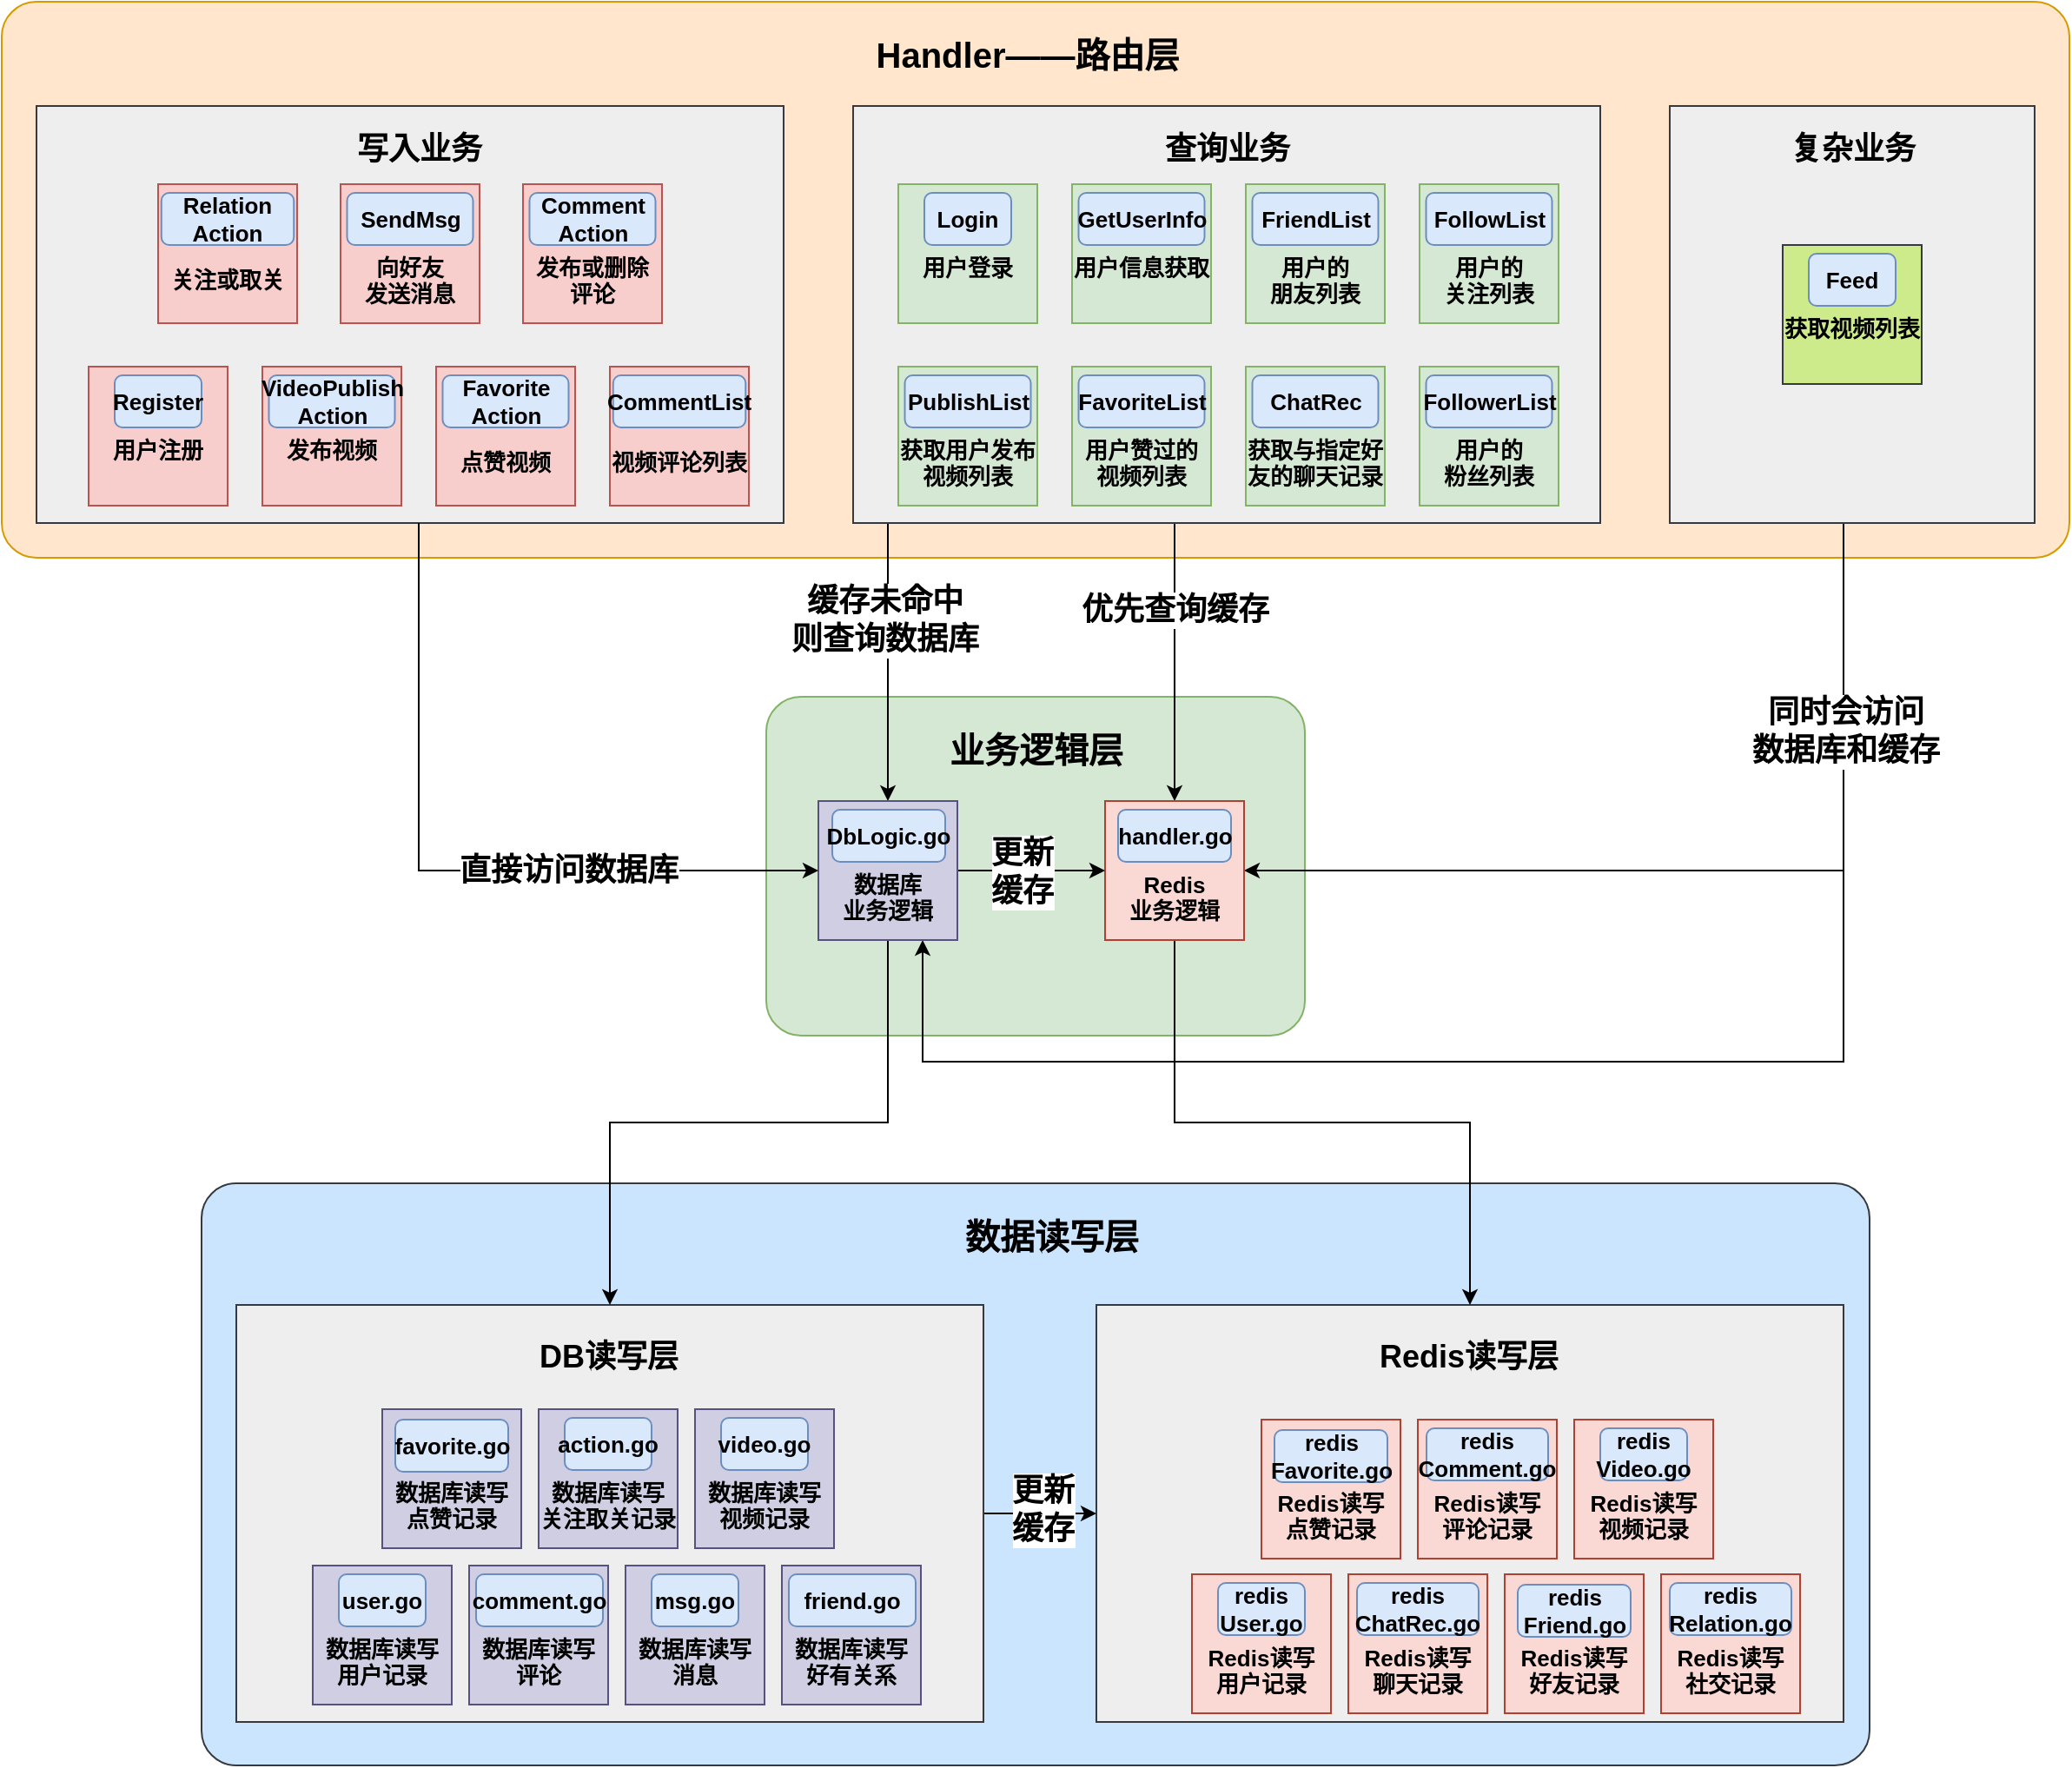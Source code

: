<mxfile version="21.6.5" type="device">
  <diagram name="第 1 页" id="h7mTK5GKaPsERrQ-OM3r">
    <mxGraphModel dx="4063" dy="1710" grid="1" gridSize="10" guides="1" tooltips="1" connect="1" arrows="1" fold="1" page="1" pageScale="1" pageWidth="1100" pageHeight="850" math="0" shadow="0">
      <root>
        <mxCell id="0" />
        <mxCell id="1" parent="0" />
        <mxCell id="ARVtFL9ZpjgqJH7bg9VR-212" value="" style="rounded=1;whiteSpace=wrap;html=1;absoluteArcSize=1;arcSize=40;fillColor=#d5e8d4;strokeColor=#82b366;fontSize=13;fontStyle=1" vertex="1" parent="1">
          <mxGeometry x="180" y="710" width="310" height="195" as="geometry" />
        </mxCell>
        <mxCell id="ARVtFL9ZpjgqJH7bg9VR-213" value="&lt;span&gt;&lt;font style=&quot;font-size: 20px;&quot;&gt;业务逻辑层&lt;/font&gt;&lt;/span&gt;" style="text;html=1;align=center;verticalAlign=middle;resizable=0;points=[];autosize=1;strokeColor=none;fillColor=none;fontSize=13;fontStyle=1" vertex="1" parent="1">
          <mxGeometry x="275" y="720" width="120" height="40" as="geometry" />
        </mxCell>
        <mxCell id="ARVtFL9ZpjgqJH7bg9VR-205" value="" style="rounded=1;whiteSpace=wrap;html=1;absoluteArcSize=1;arcSize=40;fillColor=#cce5ff;strokeColor=#36393d;fontSize=13;fontStyle=1" vertex="1" parent="1">
          <mxGeometry x="-145" y="990" width="960" height="335" as="geometry" />
        </mxCell>
        <mxCell id="ARVtFL9ZpjgqJH7bg9VR-206" value="&lt;span style=&quot;&quot;&gt;&lt;font style=&quot;font-size: 20px;&quot;&gt;数据读写层&lt;/font&gt;&lt;/span&gt;" style="text;html=1;align=center;verticalAlign=middle;resizable=0;points=[];autosize=1;strokeColor=none;fillColor=none;fontSize=13;fontStyle=1" vertex="1" parent="1">
          <mxGeometry x="284" y="1000" width="120" height="40" as="geometry" />
        </mxCell>
        <mxCell id="ARVtFL9ZpjgqJH7bg9VR-203" value="" style="rounded=0;whiteSpace=wrap;html=1;fillColor=#eeeeee;strokeColor=#36393d;fontSize=13;fontStyle=1" vertex="1" parent="1">
          <mxGeometry x="370" y="1060" width="430" height="240" as="geometry" />
        </mxCell>
        <mxCell id="ARVtFL9ZpjgqJH7bg9VR-204" value="&lt;span style=&quot;font-size: 18px;&quot;&gt;&lt;font style=&quot;font-size: 18px;&quot;&gt;Redis读写层&lt;/font&gt;&lt;/span&gt;" style="text;html=1;align=center;verticalAlign=middle;resizable=0;points=[];autosize=1;strokeColor=none;fillColor=none;fontSize=18;fontStyle=1" vertex="1" parent="1">
          <mxGeometry x="519" y="1070" width="130" height="40" as="geometry" />
        </mxCell>
        <mxCell id="ARVtFL9ZpjgqJH7bg9VR-219" style="edgeStyle=orthogonalEdgeStyle;rounded=0;orthogonalLoop=1;jettySize=auto;html=1;entryX=0;entryY=0.5;entryDx=0;entryDy=0;" edge="1" parent="1" source="ARVtFL9ZpjgqJH7bg9VR-181" target="ARVtFL9ZpjgqJH7bg9VR-203">
          <mxGeometry relative="1" as="geometry" />
        </mxCell>
        <mxCell id="ARVtFL9ZpjgqJH7bg9VR-220" value="&lt;font style=&quot;font-size: 18px;&quot;&gt;&lt;b&gt;更新&lt;br&gt;缓存&lt;/b&gt;&lt;/font&gt;" style="edgeLabel;html=1;align=center;verticalAlign=middle;resizable=0;points=[];" vertex="1" connectable="0" parent="ARVtFL9ZpjgqJH7bg9VR-219">
          <mxGeometry x="0.026" y="2" relative="1" as="geometry">
            <mxPoint as="offset" />
          </mxGeometry>
        </mxCell>
        <mxCell id="ARVtFL9ZpjgqJH7bg9VR-181" value="" style="rounded=0;whiteSpace=wrap;html=1;fillColor=#eeeeee;strokeColor=#36393d;fontSize=13;fontStyle=1" vertex="1" parent="1">
          <mxGeometry x="-125" y="1060" width="430" height="240" as="geometry" />
        </mxCell>
        <mxCell id="ARVtFL9ZpjgqJH7bg9VR-152" value="" style="rounded=1;whiteSpace=wrap;html=1;absoluteArcSize=1;arcSize=40;fillColor=#ffe6cc;strokeColor=#d79b00;fontSize=13;fontStyle=1" vertex="1" parent="1">
          <mxGeometry x="-260" y="310" width="1190" height="320" as="geometry" />
        </mxCell>
        <mxCell id="ARVtFL9ZpjgqJH7bg9VR-44" value="" style="group;fontSize=13;fontStyle=1" vertex="1" connectable="0" parent="1">
          <mxGeometry x="-170" y="415" width="360" height="195" as="geometry" />
        </mxCell>
        <mxCell id="ARVtFL9ZpjgqJH7bg9VR-73" value="" style="rounded=0;whiteSpace=wrap;html=1;fillColor=#eeeeee;strokeColor=#36393d;fontSize=13;fontStyle=1" vertex="1" parent="ARVtFL9ZpjgqJH7bg9VR-44">
          <mxGeometry x="-70" y="-45" width="430" height="240" as="geometry" />
        </mxCell>
        <mxCell id="ARVtFL9ZpjgqJH7bg9VR-45" value="" style="group;fillColor=#f8cecc;strokeColor=#b85450;container=0;fontSize=13;fontStyle=1" vertex="1" connectable="0" parent="ARVtFL9ZpjgqJH7bg9VR-44">
          <mxGeometry width="80" height="80" as="geometry" />
        </mxCell>
        <mxCell id="ARVtFL9ZpjgqJH7bg9VR-46" value="&lt;br style=&quot;font-size: 13px;&quot;&gt;&lt;br style=&quot;font-size: 13px;&quot;&gt;关注或取关" style="whiteSpace=wrap;html=1;aspect=fixed;container=0;fillColor=#f8cecc;strokeColor=#b85450;fontSize=13;fontStyle=1" vertex="1" parent="ARVtFL9ZpjgqJH7bg9VR-44">
          <mxGeometry width="80" height="80" as="geometry" />
        </mxCell>
        <mxCell id="ARVtFL9ZpjgqJH7bg9VR-47" value="Relation&lt;br style=&quot;font-size: 13px;&quot;&gt;Action" style="rounded=1;whiteSpace=wrap;html=1;fillColor=#dae8fc;strokeColor=#6c8ebf;container=0;fontSize=13;fontStyle=1" vertex="1" parent="ARVtFL9ZpjgqJH7bg9VR-44">
          <mxGeometry x="1.88" y="5" width="76.25" height="30" as="geometry" />
        </mxCell>
        <mxCell id="ARVtFL9ZpjgqJH7bg9VR-150" value="&lt;br style=&quot;font-size: 13px;&quot;&gt;&lt;br style=&quot;font-size: 13px;&quot;&gt;点赞视频" style="whiteSpace=wrap;html=1;aspect=fixed;container=0;fillColor=#f8cecc;strokeColor=#b85450;fontSize=13;fontStyle=1" vertex="1" parent="ARVtFL9ZpjgqJH7bg9VR-44">
          <mxGeometry x="160" y="105" width="80" height="80" as="geometry" />
        </mxCell>
        <mxCell id="ARVtFL9ZpjgqJH7bg9VR-151" value="Favorite&lt;br style=&quot;font-size: 13px;&quot;&gt;Action" style="rounded=1;whiteSpace=wrap;html=1;fillColor=#dae8fc;strokeColor=#6c8ebf;container=0;fontSize=13;fontStyle=1" vertex="1" parent="ARVtFL9ZpjgqJH7bg9VR-44">
          <mxGeometry x="163.75" y="110" width="72.5" height="30" as="geometry" />
        </mxCell>
        <mxCell id="ARVtFL9ZpjgqJH7bg9VR-7" value="" style="group;fontSize=13;fontStyle=1" vertex="1" connectable="0" parent="1">
          <mxGeometry x="-210" y="520" width="80" height="80" as="geometry" />
        </mxCell>
        <mxCell id="ARVtFL9ZpjgqJH7bg9VR-8" value="" style="group;fillColor=#f8cecc;strokeColor=#b85450;container=0;fontSize=13;fontStyle=1" vertex="1" connectable="0" parent="ARVtFL9ZpjgqJH7bg9VR-7">
          <mxGeometry width="80" height="80" as="geometry" />
        </mxCell>
        <mxCell id="ARVtFL9ZpjgqJH7bg9VR-9" value="&lt;br style=&quot;font-size: 13px;&quot;&gt;用户注册" style="whiteSpace=wrap;html=1;aspect=fixed;container=0;fillColor=#f8cecc;strokeColor=#b85450;fontSize=13;fontStyle=1" vertex="1" parent="ARVtFL9ZpjgqJH7bg9VR-7">
          <mxGeometry width="80" height="80" as="geometry" />
        </mxCell>
        <mxCell id="ARVtFL9ZpjgqJH7bg9VR-10" value="Register" style="rounded=1;whiteSpace=wrap;html=1;fillColor=#dae8fc;strokeColor=#6c8ebf;container=0;fontSize=13;fontStyle=1" vertex="1" parent="ARVtFL9ZpjgqJH7bg9VR-7">
          <mxGeometry x="15" y="5" width="50" height="30" as="geometry" />
        </mxCell>
        <mxCell id="ARVtFL9ZpjgqJH7bg9VR-19" value="" style="group;fontSize=13;fontStyle=1" vertex="1" connectable="0" parent="1">
          <mxGeometry x="-110" y="520" width="80" height="80" as="geometry" />
        </mxCell>
        <mxCell id="ARVtFL9ZpjgqJH7bg9VR-20" value="" style="group;fillColor=#f8cecc;strokeColor=#b85450;container=0;fontSize=13;fontStyle=1" vertex="1" connectable="0" parent="ARVtFL9ZpjgqJH7bg9VR-19">
          <mxGeometry width="80" height="80" as="geometry" />
        </mxCell>
        <mxCell id="ARVtFL9ZpjgqJH7bg9VR-21" value="&lt;br style=&quot;font-size: 13px;&quot;&gt;发布视频" style="whiteSpace=wrap;html=1;aspect=fixed;container=0;fillColor=#f8cecc;strokeColor=#b85450;fontSize=13;fontStyle=1" vertex="1" parent="ARVtFL9ZpjgqJH7bg9VR-19">
          <mxGeometry width="80" height="80" as="geometry" />
        </mxCell>
        <mxCell id="ARVtFL9ZpjgqJH7bg9VR-22" value="VideoPublish&lt;br style=&quot;font-size: 13px;&quot;&gt;Action" style="rounded=1;whiteSpace=wrap;html=1;fillColor=#dae8fc;strokeColor=#6c8ebf;container=0;fontSize=13;fontStyle=1" vertex="1" parent="ARVtFL9ZpjgqJH7bg9VR-19">
          <mxGeometry x="3.75" y="5" width="72.5" height="30" as="geometry" />
        </mxCell>
        <mxCell id="ARVtFL9ZpjgqJH7bg9VR-36" value="" style="group;fontSize=13;fontStyle=1" vertex="1" connectable="0" parent="1">
          <mxGeometry x="40" y="415" width="80" height="80" as="geometry" />
        </mxCell>
        <mxCell id="ARVtFL9ZpjgqJH7bg9VR-37" value="" style="group;fillColor=#f8cecc;strokeColor=#b85450;container=0;fontSize=13;fontStyle=1" vertex="1" connectable="0" parent="ARVtFL9ZpjgqJH7bg9VR-36">
          <mxGeometry width="80" height="80" as="geometry" />
        </mxCell>
        <mxCell id="ARVtFL9ZpjgqJH7bg9VR-38" value="&lt;br style=&quot;font-size: 13px;&quot;&gt;&lt;br style=&quot;font-size: 13px;&quot;&gt;发布或删除&lt;br style=&quot;font-size: 13px;&quot;&gt;评论" style="whiteSpace=wrap;html=1;aspect=fixed;container=0;fillColor=#f8cecc;strokeColor=#b85450;fontSize=13;fontStyle=1" vertex="1" parent="ARVtFL9ZpjgqJH7bg9VR-36">
          <mxGeometry width="80" height="80" as="geometry" />
        </mxCell>
        <mxCell id="ARVtFL9ZpjgqJH7bg9VR-39" value="Comment&lt;br style=&quot;font-size: 13px;&quot;&gt;Action" style="rounded=1;whiteSpace=wrap;html=1;fillColor=#dae8fc;strokeColor=#6c8ebf;container=0;fontSize=13;fontStyle=1" vertex="1" parent="ARVtFL9ZpjgqJH7bg9VR-36">
          <mxGeometry x="3.75" y="5" width="72.5" height="30" as="geometry" />
        </mxCell>
        <mxCell id="ARVtFL9ZpjgqJH7bg9VR-40" value="" style="group;fontSize=13;fontStyle=1" vertex="1" connectable="0" parent="1">
          <mxGeometry x="90" y="520" width="80" height="80" as="geometry" />
        </mxCell>
        <mxCell id="ARVtFL9ZpjgqJH7bg9VR-41" value="" style="group;fillColor=#f8cecc;strokeColor=#b85450;container=0;fontSize=13;fontStyle=1" vertex="1" connectable="0" parent="ARVtFL9ZpjgqJH7bg9VR-40">
          <mxGeometry width="80" height="80" as="geometry" />
        </mxCell>
        <mxCell id="ARVtFL9ZpjgqJH7bg9VR-42" value="&lt;br style=&quot;font-size: 13px;&quot;&gt;&lt;br style=&quot;font-size: 13px;&quot;&gt;视频评论列表" style="whiteSpace=wrap;html=1;aspect=fixed;container=0;fillColor=#f8cecc;strokeColor=#b85450;fontSize=13;fontStyle=1" vertex="1" parent="ARVtFL9ZpjgqJH7bg9VR-40">
          <mxGeometry width="80" height="80" as="geometry" />
        </mxCell>
        <mxCell id="ARVtFL9ZpjgqJH7bg9VR-43" value="CommentList" style="rounded=1;whiteSpace=wrap;html=1;fillColor=#dae8fc;strokeColor=#6c8ebf;container=0;fontSize=13;fontStyle=1" vertex="1" parent="ARVtFL9ZpjgqJH7bg9VR-40">
          <mxGeometry x="1.88" y="5" width="76.25" height="30" as="geometry" />
        </mxCell>
        <mxCell id="ARVtFL9ZpjgqJH7bg9VR-64" value="" style="group;fontSize=13;fontStyle=1" vertex="1" connectable="0" parent="1">
          <mxGeometry x="-65" y="415" width="80" height="80" as="geometry" />
        </mxCell>
        <mxCell id="ARVtFL9ZpjgqJH7bg9VR-65" value="" style="group;fillColor=#f8cecc;strokeColor=#b85450;container=0;fontSize=13;fontStyle=1" vertex="1" connectable="0" parent="ARVtFL9ZpjgqJH7bg9VR-64">
          <mxGeometry width="80" height="80" as="geometry" />
        </mxCell>
        <mxCell id="ARVtFL9ZpjgqJH7bg9VR-66" value="&lt;br style=&quot;font-size: 13px;&quot;&gt;&lt;br style=&quot;font-size: 13px;&quot;&gt;向好友&lt;br style=&quot;font-size: 13px;&quot;&gt;发送消息" style="whiteSpace=wrap;html=1;aspect=fixed;container=0;fillColor=#f8cecc;strokeColor=#b85450;fontSize=13;fontStyle=1" vertex="1" parent="ARVtFL9ZpjgqJH7bg9VR-64">
          <mxGeometry width="80" height="80" as="geometry" />
        </mxCell>
        <mxCell id="ARVtFL9ZpjgqJH7bg9VR-67" value="SendMsg" style="rounded=1;whiteSpace=wrap;html=1;fillColor=#dae8fc;strokeColor=#6c8ebf;container=0;fontSize=13;fontStyle=1" vertex="1" parent="ARVtFL9ZpjgqJH7bg9VR-64">
          <mxGeometry x="3.75" y="5" width="72.5" height="30" as="geometry" />
        </mxCell>
        <mxCell id="ARVtFL9ZpjgqJH7bg9VR-233" style="edgeStyle=orthogonalEdgeStyle;rounded=0;orthogonalLoop=1;jettySize=auto;html=1;entryX=0.75;entryY=1;entryDx=0;entryDy=0;" edge="1" parent="1" source="ARVtFL9ZpjgqJH7bg9VR-74" target="ARVtFL9ZpjgqJH7bg9VR-210">
          <mxGeometry relative="1" as="geometry">
            <Array as="points">
              <mxPoint x="800" y="920" />
              <mxPoint x="270" y="920" />
            </Array>
          </mxGeometry>
        </mxCell>
        <mxCell id="ARVtFL9ZpjgqJH7bg9VR-234" value="Text" style="edgeLabel;html=1;align=center;verticalAlign=middle;resizable=0;points=[];" vertex="1" connectable="0" parent="ARVtFL9ZpjgqJH7bg9VR-233">
          <mxGeometry x="-0.728" y="2" relative="1" as="geometry">
            <mxPoint as="offset" />
          </mxGeometry>
        </mxCell>
        <mxCell id="ARVtFL9ZpjgqJH7bg9VR-235" style="edgeStyle=orthogonalEdgeStyle;rounded=0;orthogonalLoop=1;jettySize=auto;html=1;entryX=1;entryY=0.5;entryDx=0;entryDy=0;" edge="1" parent="1" source="ARVtFL9ZpjgqJH7bg9VR-74" target="ARVtFL9ZpjgqJH7bg9VR-208">
          <mxGeometry relative="1" as="geometry">
            <Array as="points">
              <mxPoint x="800" y="810" />
            </Array>
          </mxGeometry>
        </mxCell>
        <mxCell id="ARVtFL9ZpjgqJH7bg9VR-236" value="&lt;b&gt;&lt;font style=&quot;font-size: 18px;&quot;&gt;同时会访问&lt;br&gt;数据库和缓存&lt;/font&gt;&lt;/b&gt;" style="edgeLabel;html=1;align=center;verticalAlign=middle;resizable=0;points=[];" vertex="1" connectable="0" parent="ARVtFL9ZpjgqJH7bg9VR-235">
          <mxGeometry x="-0.562" y="1" relative="1" as="geometry">
            <mxPoint as="offset" />
          </mxGeometry>
        </mxCell>
        <mxCell id="ARVtFL9ZpjgqJH7bg9VR-74" value="" style="rounded=0;whiteSpace=wrap;html=1;fillColor=#eeeeee;strokeColor=#36393d;fontSize=13;fontStyle=1" vertex="1" parent="1">
          <mxGeometry x="700" y="370" width="210" height="240" as="geometry" />
        </mxCell>
        <mxCell id="ARVtFL9ZpjgqJH7bg9VR-78" value="" style="group;fontSize=13;fontStyle=1" vertex="1" connectable="0" parent="1">
          <mxGeometry x="765" y="450" width="80" height="80" as="geometry" />
        </mxCell>
        <mxCell id="ARVtFL9ZpjgqJH7bg9VR-76" value="&lt;br style=&quot;font-size: 13px;&quot;&gt;获取视频列表" style="whiteSpace=wrap;html=1;aspect=fixed;container=0;fillColor=#cdeb8b;strokeColor=#36393d;fontSize=13;fontStyle=1" vertex="1" parent="ARVtFL9ZpjgqJH7bg9VR-78">
          <mxGeometry width="80" height="80" as="geometry" />
        </mxCell>
        <mxCell id="ARVtFL9ZpjgqJH7bg9VR-77" value="Feed" style="rounded=1;whiteSpace=wrap;html=1;fillColor=#dae8fc;strokeColor=#6c8ebf;container=0;fontSize=13;fontStyle=1" vertex="1" parent="ARVtFL9ZpjgqJH7bg9VR-78">
          <mxGeometry x="15" y="5" width="50" height="30" as="geometry" />
        </mxCell>
        <mxCell id="ARVtFL9ZpjgqJH7bg9VR-115" value="&lt;font style=&quot;font-size: 18px;&quot;&gt;写入业务&lt;/font&gt;" style="text;html=1;align=center;verticalAlign=middle;resizable=0;points=[];autosize=1;strokeColor=none;fillColor=none;fontSize=13;fontStyle=1" vertex="1" parent="1">
          <mxGeometry x="-70" y="375" width="100" height="40" as="geometry" />
        </mxCell>
        <mxCell id="ARVtFL9ZpjgqJH7bg9VR-116" value="&lt;span style=&quot;font-size: 18px;&quot;&gt;&lt;font style=&quot;font-size: 18px;&quot;&gt;复杂业务&lt;/font&gt;&lt;/span&gt;" style="text;html=1;align=center;verticalAlign=middle;resizable=0;points=[];autosize=1;strokeColor=none;fillColor=none;fontSize=18;fontStyle=1" vertex="1" parent="1">
          <mxGeometry x="755" y="375" width="100" height="40" as="geometry" />
        </mxCell>
        <mxCell id="ARVtFL9ZpjgqJH7bg9VR-238" style="edgeStyle=orthogonalEdgeStyle;rounded=0;orthogonalLoop=1;jettySize=auto;html=1;entryX=0.5;entryY=0;entryDx=0;entryDy=0;" edge="1" parent="1" source="ARVtFL9ZpjgqJH7bg9VR-117" target="ARVtFL9ZpjgqJH7bg9VR-210">
          <mxGeometry relative="1" as="geometry">
            <Array as="points">
              <mxPoint x="250" y="640" />
              <mxPoint x="250" y="640" />
            </Array>
          </mxGeometry>
        </mxCell>
        <mxCell id="ARVtFL9ZpjgqJH7bg9VR-239" value="&lt;b style=&quot;border-color: var(--border-color); font-size: 18px;&quot;&gt;缓存未命中&lt;br style=&quot;border-color: var(--border-color);&quot;&gt;则查询数据库&lt;/b&gt;" style="edgeLabel;html=1;align=center;verticalAlign=middle;resizable=0;points=[];" vertex="1" connectable="0" parent="ARVtFL9ZpjgqJH7bg9VR-238">
          <mxGeometry x="-0.304" y="-2" relative="1" as="geometry">
            <mxPoint as="offset" />
          </mxGeometry>
        </mxCell>
        <mxCell id="ARVtFL9ZpjgqJH7bg9VR-241" style="edgeStyle=orthogonalEdgeStyle;rounded=0;orthogonalLoop=1;jettySize=auto;html=1;entryX=0.5;entryY=0;entryDx=0;entryDy=0;" edge="1" parent="1" source="ARVtFL9ZpjgqJH7bg9VR-117" target="ARVtFL9ZpjgqJH7bg9VR-208">
          <mxGeometry relative="1" as="geometry">
            <Array as="points">
              <mxPoint x="415" y="660" />
              <mxPoint x="415" y="660" />
            </Array>
          </mxGeometry>
        </mxCell>
        <mxCell id="ARVtFL9ZpjgqJH7bg9VR-243" value="&lt;b style=&quot;border-color: var(--border-color);&quot;&gt;&lt;font style=&quot;border-color: var(--border-color); font-size: 18px;&quot;&gt;优先查询缓存&lt;/font&gt;&lt;/b&gt;" style="edgeLabel;html=1;align=center;verticalAlign=middle;resizable=0;points=[];" vertex="1" connectable="0" parent="ARVtFL9ZpjgqJH7bg9VR-241">
          <mxGeometry x="-0.384" relative="1" as="geometry">
            <mxPoint as="offset" />
          </mxGeometry>
        </mxCell>
        <mxCell id="ARVtFL9ZpjgqJH7bg9VR-117" value="" style="rounded=0;whiteSpace=wrap;html=1;fillColor=#eeeeee;strokeColor=#36393d;fontSize=13;fontStyle=1" vertex="1" parent="1">
          <mxGeometry x="230" y="370" width="430" height="240" as="geometry" />
        </mxCell>
        <mxCell id="ARVtFL9ZpjgqJH7bg9VR-118" value="" style="group;fontSize=13;fontStyle=1" vertex="1" connectable="0" parent="1">
          <mxGeometry x="256" y="520" width="80" height="80" as="geometry" />
        </mxCell>
        <mxCell id="ARVtFL9ZpjgqJH7bg9VR-119" value="" style="group;fillColor=#f8cecc;strokeColor=#b85450;container=0;fontSize=13;fontStyle=1" vertex="1" connectable="0" parent="ARVtFL9ZpjgqJH7bg9VR-118">
          <mxGeometry width="80" height="80" as="geometry" />
        </mxCell>
        <mxCell id="ARVtFL9ZpjgqJH7bg9VR-120" value="&lt;br style=&quot;font-size: 13px;&quot;&gt;&lt;br style=&quot;font-size: 13px;&quot;&gt;获取用户发布视频列表" style="whiteSpace=wrap;html=1;aspect=fixed;container=0;fillColor=#d5e8d4;strokeColor=#82b366;fontSize=13;fontStyle=1" vertex="1" parent="ARVtFL9ZpjgqJH7bg9VR-118">
          <mxGeometry width="80" height="80" as="geometry" />
        </mxCell>
        <mxCell id="ARVtFL9ZpjgqJH7bg9VR-121" value="PublishList" style="rounded=1;whiteSpace=wrap;html=1;fillColor=#dae8fc;strokeColor=#6c8ebf;container=0;fontSize=13;fontStyle=1" vertex="1" parent="ARVtFL9ZpjgqJH7bg9VR-118">
          <mxGeometry x="3.75" y="5" width="72.5" height="30" as="geometry" />
        </mxCell>
        <mxCell id="ARVtFL9ZpjgqJH7bg9VR-122" value="" style="group;fontSize=13;fontStyle=1" vertex="1" connectable="0" parent="1">
          <mxGeometry x="356" y="520" width="80" height="80" as="geometry" />
        </mxCell>
        <mxCell id="ARVtFL9ZpjgqJH7bg9VR-123" value="" style="group;fillColor=#f8cecc;strokeColor=#b85450;container=0;fontSize=13;fontStyle=1" vertex="1" connectable="0" parent="ARVtFL9ZpjgqJH7bg9VR-122">
          <mxGeometry width="80" height="80" as="geometry" />
        </mxCell>
        <mxCell id="ARVtFL9ZpjgqJH7bg9VR-124" value="&lt;br style=&quot;font-size: 13px;&quot;&gt;&lt;br style=&quot;font-size: 13px;&quot;&gt;用户赞过的&lt;br style=&quot;font-size: 13px;&quot;&gt;视频列表" style="whiteSpace=wrap;html=1;aspect=fixed;container=0;fillColor=#d5e8d4;strokeColor=#82b366;fontSize=13;fontStyle=1" vertex="1" parent="ARVtFL9ZpjgqJH7bg9VR-122">
          <mxGeometry width="80" height="80" as="geometry" />
        </mxCell>
        <mxCell id="ARVtFL9ZpjgqJH7bg9VR-125" value="FavoriteList" style="rounded=1;whiteSpace=wrap;html=1;fillColor=#dae8fc;strokeColor=#6c8ebf;container=0;fontSize=13;fontStyle=1" vertex="1" parent="ARVtFL9ZpjgqJH7bg9VR-122">
          <mxGeometry x="3.75" y="5" width="72.5" height="30" as="geometry" />
        </mxCell>
        <mxCell id="ARVtFL9ZpjgqJH7bg9VR-126" value="" style="group;fontSize=13;fontStyle=1" vertex="1" connectable="0" parent="1">
          <mxGeometry x="556" y="520" width="80" height="80" as="geometry" />
        </mxCell>
        <mxCell id="ARVtFL9ZpjgqJH7bg9VR-127" value="" style="group;fillColor=#f8cecc;strokeColor=#b85450;container=0;fontSize=13;fontStyle=1" vertex="1" connectable="0" parent="ARVtFL9ZpjgqJH7bg9VR-126">
          <mxGeometry width="80" height="80" as="geometry" />
        </mxCell>
        <mxCell id="ARVtFL9ZpjgqJH7bg9VR-128" value="&lt;br style=&quot;font-size: 13px;&quot;&gt;&lt;br style=&quot;font-size: 13px;&quot;&gt;用户的&lt;br style=&quot;font-size: 13px;&quot;&gt;粉丝列表" style="whiteSpace=wrap;html=1;aspect=fixed;container=0;fillColor=#d5e8d4;strokeColor=#82b366;fontSize=13;fontStyle=1" vertex="1" parent="ARVtFL9ZpjgqJH7bg9VR-126">
          <mxGeometry width="80" height="80" as="geometry" />
        </mxCell>
        <mxCell id="ARVtFL9ZpjgqJH7bg9VR-129" value="FollowerList" style="rounded=1;whiteSpace=wrap;html=1;fillColor=#dae8fc;strokeColor=#6c8ebf;container=0;fontSize=13;fontStyle=1" vertex="1" parent="ARVtFL9ZpjgqJH7bg9VR-126">
          <mxGeometry x="3.75" y="5" width="72.5" height="30" as="geometry" />
        </mxCell>
        <mxCell id="ARVtFL9ZpjgqJH7bg9VR-130" value="" style="group;fontSize=13;fontStyle=1" vertex="1" connectable="0" parent="1">
          <mxGeometry x="456" y="520" width="80" height="80" as="geometry" />
        </mxCell>
        <mxCell id="ARVtFL9ZpjgqJH7bg9VR-131" value="" style="group;fillColor=#f8cecc;strokeColor=#b85450;container=0;fontSize=13;fontStyle=1" vertex="1" connectable="0" parent="ARVtFL9ZpjgqJH7bg9VR-130">
          <mxGeometry width="80" height="80" as="geometry" />
        </mxCell>
        <mxCell id="ARVtFL9ZpjgqJH7bg9VR-132" value="&lt;br style=&quot;font-size: 13px;&quot;&gt;&lt;br style=&quot;font-size: 13px;&quot;&gt;获取与指定好友的聊天记录" style="whiteSpace=wrap;html=1;aspect=fixed;container=0;fillColor=#d5e8d4;strokeColor=#82b366;fontSize=13;fontStyle=1" vertex="1" parent="ARVtFL9ZpjgqJH7bg9VR-130">
          <mxGeometry width="80" height="80" as="geometry" />
        </mxCell>
        <mxCell id="ARVtFL9ZpjgqJH7bg9VR-133" value="ChatRec" style="rounded=1;whiteSpace=wrap;html=1;fillColor=#dae8fc;strokeColor=#6c8ebf;container=0;fontSize=13;fontStyle=1" vertex="1" parent="ARVtFL9ZpjgqJH7bg9VR-130">
          <mxGeometry x="3.75" y="5" width="72.5" height="30" as="geometry" />
        </mxCell>
        <mxCell id="ARVtFL9ZpjgqJH7bg9VR-134" value="" style="group;fillColor=#f8cecc;strokeColor=#b85450;container=0;fontSize=13;fontStyle=1" vertex="1" connectable="0" parent="1">
          <mxGeometry x="256" y="415" width="80" height="80" as="geometry" />
        </mxCell>
        <mxCell id="ARVtFL9ZpjgqJH7bg9VR-135" value="&lt;br style=&quot;font-size: 13px;&quot;&gt;用户登录" style="whiteSpace=wrap;html=1;aspect=fixed;container=0;fillColor=#d5e8d4;strokeColor=#82b366;fontSize=13;fontStyle=1" vertex="1" parent="1">
          <mxGeometry x="256" y="415" width="80" height="80" as="geometry" />
        </mxCell>
        <mxCell id="ARVtFL9ZpjgqJH7bg9VR-136" value="Login" style="rounded=1;whiteSpace=wrap;html=1;fillColor=#dae8fc;strokeColor=#6c8ebf;container=0;fontSize=13;fontStyle=1" vertex="1" parent="1">
          <mxGeometry x="271" y="420" width="50" height="30" as="geometry" />
        </mxCell>
        <mxCell id="ARVtFL9ZpjgqJH7bg9VR-137" value="" style="group;fillColor=#d5e8d4;strokeColor=#82b366;fontSize=13;fontStyle=1" vertex="1" connectable="0" parent="1">
          <mxGeometry x="356" y="415" width="80" height="80" as="geometry" />
        </mxCell>
        <mxCell id="ARVtFL9ZpjgqJH7bg9VR-138" value="" style="group;fillColor=#f8cecc;strokeColor=#b85450;container=0;fontSize=13;fontStyle=1" vertex="1" connectable="0" parent="ARVtFL9ZpjgqJH7bg9VR-137">
          <mxGeometry width="80" height="80" as="geometry" />
        </mxCell>
        <mxCell id="ARVtFL9ZpjgqJH7bg9VR-139" value="&lt;br style=&quot;font-size: 13px;&quot;&gt;用户信息获取" style="whiteSpace=wrap;html=1;aspect=fixed;container=0;fillColor=#d5e8d4;strokeColor=#82b366;fontSize=13;fontStyle=1" vertex="1" parent="ARVtFL9ZpjgqJH7bg9VR-137">
          <mxGeometry width="80" height="80" as="geometry" />
        </mxCell>
        <mxCell id="ARVtFL9ZpjgqJH7bg9VR-140" value="GetUserInfo" style="rounded=1;whiteSpace=wrap;html=1;fillColor=#dae8fc;strokeColor=#6c8ebf;container=0;fontSize=13;fontStyle=1" vertex="1" parent="ARVtFL9ZpjgqJH7bg9VR-137">
          <mxGeometry x="3.75" y="5" width="72.5" height="30" as="geometry" />
        </mxCell>
        <mxCell id="ARVtFL9ZpjgqJH7bg9VR-141" value="" style="group;fontSize=13;fontStyle=1" vertex="1" connectable="0" parent="1">
          <mxGeometry x="556" y="415" width="80" height="80" as="geometry" />
        </mxCell>
        <mxCell id="ARVtFL9ZpjgqJH7bg9VR-142" value="" style="group;fillColor=#f8cecc;strokeColor=#b85450;container=0;fontSize=13;fontStyle=1" vertex="1" connectable="0" parent="ARVtFL9ZpjgqJH7bg9VR-141">
          <mxGeometry width="80" height="80" as="geometry" />
        </mxCell>
        <mxCell id="ARVtFL9ZpjgqJH7bg9VR-143" value="&lt;br style=&quot;font-size: 13px;&quot;&gt;&lt;br style=&quot;font-size: 13px;&quot;&gt;用户的&lt;br style=&quot;font-size: 13px;&quot;&gt;关注列表" style="whiteSpace=wrap;html=1;aspect=fixed;container=0;fillColor=#d5e8d4;strokeColor=#82b366;fontSize=13;fontStyle=1" vertex="1" parent="ARVtFL9ZpjgqJH7bg9VR-141">
          <mxGeometry width="80" height="80" as="geometry" />
        </mxCell>
        <mxCell id="ARVtFL9ZpjgqJH7bg9VR-144" value="FollowList" style="rounded=1;whiteSpace=wrap;html=1;fillColor=#dae8fc;strokeColor=#6c8ebf;container=0;fontSize=13;fontStyle=1" vertex="1" parent="ARVtFL9ZpjgqJH7bg9VR-141">
          <mxGeometry x="3.75" y="5" width="72.5" height="30" as="geometry" />
        </mxCell>
        <mxCell id="ARVtFL9ZpjgqJH7bg9VR-145" value="" style="group;fillColor=#d5e8d4;strokeColor=#82b366;fontSize=13;fontStyle=1" vertex="1" connectable="0" parent="1">
          <mxGeometry x="456" y="415" width="80" height="80" as="geometry" />
        </mxCell>
        <mxCell id="ARVtFL9ZpjgqJH7bg9VR-146" value="" style="group;fillColor=#f8cecc;strokeColor=#b85450;container=0;fontSize=13;fontStyle=1" vertex="1" connectable="0" parent="ARVtFL9ZpjgqJH7bg9VR-145">
          <mxGeometry width="80" height="80" as="geometry" />
        </mxCell>
        <mxCell id="ARVtFL9ZpjgqJH7bg9VR-147" value="&lt;br style=&quot;font-size: 13px;&quot;&gt;&lt;br style=&quot;font-size: 13px;&quot;&gt;用户的&lt;br style=&quot;font-size: 13px;&quot;&gt;朋友列表" style="whiteSpace=wrap;html=1;aspect=fixed;container=0;fillColor=#d5e8d4;strokeColor=#82b366;fontSize=13;fontStyle=1" vertex="1" parent="ARVtFL9ZpjgqJH7bg9VR-145">
          <mxGeometry width="80" height="80" as="geometry" />
        </mxCell>
        <mxCell id="ARVtFL9ZpjgqJH7bg9VR-148" value="FriendList" style="rounded=1;whiteSpace=wrap;html=1;fillColor=#dae8fc;strokeColor=#6c8ebf;container=0;fontSize=13;fontStyle=1" vertex="1" parent="ARVtFL9ZpjgqJH7bg9VR-145">
          <mxGeometry x="3.75" y="5" width="72.5" height="30" as="geometry" />
        </mxCell>
        <mxCell id="ARVtFL9ZpjgqJH7bg9VR-149" value="&lt;font style=&quot;font-size: 18px;&quot;&gt;查询业务&lt;/font&gt;" style="text;html=1;align=center;verticalAlign=middle;resizable=0;points=[];autosize=1;strokeColor=none;fillColor=none;fontSize=13;fontStyle=1" vertex="1" parent="1">
          <mxGeometry x="395" y="375" width="100" height="40" as="geometry" />
        </mxCell>
        <mxCell id="ARVtFL9ZpjgqJH7bg9VR-153" value="&lt;font size=&quot;1&quot; style=&quot;&quot;&gt;&lt;span style=&quot;font-size: 20px;&quot;&gt;Handler——路由层&lt;/span&gt;&lt;/font&gt;" style="text;html=1;align=center;verticalAlign=middle;resizable=0;points=[];autosize=1;strokeColor=none;fillColor=none;fontSize=13;fontStyle=1" vertex="1" parent="1">
          <mxGeometry x="230" y="320" width="200" height="40" as="geometry" />
        </mxCell>
        <mxCell id="ARVtFL9ZpjgqJH7bg9VR-157" value="" style="group;fillColor=#d0cee2;strokeColor=#56517e;container=0;fontSize=13;fontStyle=1" vertex="1" connectable="0" parent="1">
          <mxGeometry x="-41" y="1120" width="80" height="80" as="geometry" />
        </mxCell>
        <mxCell id="ARVtFL9ZpjgqJH7bg9VR-164" value="&lt;br style=&quot;border-color: var(--border-color); font-size: 13px;&quot;&gt;&lt;br style=&quot;border-color: var(--border-color); font-size: 13px;&quot;&gt;数据库读写&lt;br style=&quot;border-color: var(--border-color); font-size: 13px;&quot;&gt;消息" style="whiteSpace=wrap;html=1;aspect=fixed;container=0;fillColor=#d0cee2;strokeColor=#56517e;fontSize=13;fontStyle=1" vertex="1" parent="1">
          <mxGeometry x="99" y="1210" width="80" height="80" as="geometry" />
        </mxCell>
        <mxCell id="ARVtFL9ZpjgqJH7bg9VR-165" value="msg.go" style="rounded=1;whiteSpace=wrap;html=1;fillColor=#dae8fc;strokeColor=#6c8ebf;container=0;fontSize=13;fontStyle=1" vertex="1" parent="1">
          <mxGeometry x="114" y="1215" width="50" height="30" as="geometry" />
        </mxCell>
        <mxCell id="ARVtFL9ZpjgqJH7bg9VR-170" value="&lt;br style=&quot;border-color: var(--border-color); font-size: 13px;&quot;&gt;&lt;br style=&quot;border-color: var(--border-color); font-size: 13px;&quot;&gt;数据库读写&lt;br style=&quot;border-color: var(--border-color); font-size: 13px;&quot;&gt;评论" style="whiteSpace=wrap;html=1;aspect=fixed;container=0;fillColor=#d0cee2;strokeColor=#56517e;fontSize=13;fontStyle=1" vertex="1" parent="1">
          <mxGeometry x="9" y="1210" width="80" height="80" as="geometry" />
        </mxCell>
        <mxCell id="ARVtFL9ZpjgqJH7bg9VR-171" value="comment.go" style="rounded=1;whiteSpace=wrap;html=1;fillColor=#dae8fc;strokeColor=#6c8ebf;container=0;fontSize=13;fontStyle=1" vertex="1" parent="1">
          <mxGeometry x="13" y="1215" width="73" height="30" as="geometry" />
        </mxCell>
        <mxCell id="ARVtFL9ZpjgqJH7bg9VR-176" value="&lt;br style=&quot;border-color: var(--border-color); font-size: 13px;&quot;&gt;&lt;br style=&quot;border-color: var(--border-color); font-size: 13px;&quot;&gt;数据库读写&lt;br style=&quot;border-color: var(--border-color); font-size: 13px;&quot;&gt;好有关系" style="whiteSpace=wrap;html=1;aspect=fixed;container=0;fillColor=#d0cee2;strokeColor=#56517e;fontSize=13;fontStyle=1" vertex="1" parent="1">
          <mxGeometry x="189" y="1210" width="80" height="80" as="geometry" />
        </mxCell>
        <mxCell id="ARVtFL9ZpjgqJH7bg9VR-177" value="friend.go" style="rounded=1;whiteSpace=wrap;html=1;fillColor=#dae8fc;strokeColor=#6c8ebf;container=0;fontSize=13;fontStyle=1" vertex="1" parent="1">
          <mxGeometry x="193" y="1215" width="73" height="30" as="geometry" />
        </mxCell>
        <mxCell id="ARVtFL9ZpjgqJH7bg9VR-179" value="&lt;br style=&quot;border-color: var(--border-color); font-size: 13px;&quot;&gt;&lt;br style=&quot;border-color: var(--border-color); font-size: 13px;&quot;&gt;数据库读写&lt;br style=&quot;border-color: var(--border-color); font-size: 13px;&quot;&gt;视频记录" style="whiteSpace=wrap;html=1;aspect=fixed;container=0;fillColor=#d0cee2;strokeColor=#56517e;fontSize=13;fontStyle=1" vertex="1" parent="1">
          <mxGeometry x="139" y="1120" width="80" height="80" as="geometry" />
        </mxCell>
        <mxCell id="ARVtFL9ZpjgqJH7bg9VR-180" value="video.go" style="rounded=1;whiteSpace=wrap;html=1;fillColor=#dae8fc;strokeColor=#6c8ebf;container=0;fontSize=13;fontStyle=1" vertex="1" parent="1">
          <mxGeometry x="154" y="1125" width="50" height="30" as="geometry" />
        </mxCell>
        <mxCell id="ARVtFL9ZpjgqJH7bg9VR-154" value="&lt;br style=&quot;font-size: 13px;&quot;&gt;&lt;br style=&quot;font-size: 13px;&quot;&gt;数据库读写&lt;br style=&quot;font-size: 13px;&quot;&gt;用户记录" style="whiteSpace=wrap;html=1;aspect=fixed;container=0;fillColor=#d0cee2;strokeColor=#56517e;fontSize=13;fontStyle=1" vertex="1" parent="1">
          <mxGeometry x="-81" y="1210" width="80" height="80" as="geometry" />
        </mxCell>
        <mxCell id="ARVtFL9ZpjgqJH7bg9VR-155" value="user.go" style="rounded=1;whiteSpace=wrap;html=1;fillColor=#dae8fc;strokeColor=#6c8ebf;container=0;fontSize=13;fontStyle=1" vertex="1" parent="1">
          <mxGeometry x="-66" y="1215" width="50" height="30" as="geometry" />
        </mxCell>
        <mxCell id="ARVtFL9ZpjgqJH7bg9VR-158" value="&lt;br style=&quot;border-color: var(--border-color); font-size: 13px;&quot;&gt;&lt;br style=&quot;border-color: var(--border-color); font-size: 13px;&quot;&gt;数据库读写&lt;br style=&quot;border-color: var(--border-color); font-size: 13px;&quot;&gt;点赞记录" style="whiteSpace=wrap;html=1;aspect=fixed;container=0;fillColor=#d0cee2;strokeColor=#56517e;fontSize=13;fontStyle=1" vertex="1" parent="1">
          <mxGeometry x="-41" y="1120" width="80" height="80" as="geometry" />
        </mxCell>
        <mxCell id="ARVtFL9ZpjgqJH7bg9VR-159" value="favorite.go" style="rounded=1;whiteSpace=wrap;html=1;fillColor=#dae8fc;strokeColor=#6c8ebf;container=0;fontSize=13;fontStyle=1" vertex="1" parent="1">
          <mxGeometry x="-33.5" y="1126" width="65" height="30" as="geometry" />
        </mxCell>
        <mxCell id="ARVtFL9ZpjgqJH7bg9VR-167" value="&lt;br style=&quot;border-color: var(--border-color); font-size: 13px;&quot;&gt;&lt;br style=&quot;border-color: var(--border-color); font-size: 13px;&quot;&gt;数据库读写&lt;br style=&quot;border-color: var(--border-color); font-size: 13px;&quot;&gt;关注取关记录" style="whiteSpace=wrap;html=1;aspect=fixed;container=0;fillColor=#d0cee2;strokeColor=#56517e;fontSize=13;fontStyle=1" vertex="1" parent="1">
          <mxGeometry x="49" y="1120" width="80" height="80" as="geometry" />
        </mxCell>
        <mxCell id="ARVtFL9ZpjgqJH7bg9VR-168" value="action.go" style="rounded=1;whiteSpace=wrap;html=1;fillColor=#dae8fc;strokeColor=#6c8ebf;container=0;fontSize=13;fontStyle=1" vertex="1" parent="1">
          <mxGeometry x="64" y="1125" width="50" height="30" as="geometry" />
        </mxCell>
        <mxCell id="ARVtFL9ZpjgqJH7bg9VR-182" value="&lt;span style=&quot;font-size: 18px;&quot;&gt;&lt;font style=&quot;font-size: 18px;&quot;&gt;DB读写层&lt;/font&gt;&lt;/span&gt;" style="text;html=1;align=center;verticalAlign=middle;resizable=0;points=[];autosize=1;strokeColor=none;fillColor=none;fontSize=18;fontStyle=1" vertex="1" parent="1">
          <mxGeometry x="39" y="1070" width="100" height="40" as="geometry" />
        </mxCell>
        <mxCell id="ARVtFL9ZpjgqJH7bg9VR-184" value="" style="group;fillColor=#d0cee2;strokeColor=#56517e;container=0;fontSize=13;fontStyle=1" vertex="1" connectable="0" parent="1">
          <mxGeometry x="465" y="1126" width="80" height="80" as="geometry" />
        </mxCell>
        <mxCell id="ARVtFL9ZpjgqJH7bg9VR-185" value="&lt;br style=&quot;border-color: var(--border-color); font-size: 13px;&quot;&gt;&lt;br style=&quot;border-color: var(--border-color); font-size: 13px;&quot;&gt;Redis读写&lt;br style=&quot;border-color: var(--border-color); font-size: 13px;&quot;&gt;视频记录" style="whiteSpace=wrap;html=1;aspect=fixed;container=0;fillColor=#fad9d5;strokeColor=#ae4132;fontSize=13;fontStyle=1" vertex="1" parent="1">
          <mxGeometry x="645" y="1126" width="80" height="80" as="geometry" />
        </mxCell>
        <mxCell id="ARVtFL9ZpjgqJH7bg9VR-186" value="redis&lt;br style=&quot;font-size: 13px;&quot;&gt;Video.go" style="rounded=1;whiteSpace=wrap;html=1;fillColor=#dae8fc;strokeColor=#6c8ebf;container=0;fontSize=13;fontStyle=1" vertex="1" parent="1">
          <mxGeometry x="660" y="1131" width="50" height="30" as="geometry" />
        </mxCell>
        <mxCell id="ARVtFL9ZpjgqJH7bg9VR-187" value="&lt;br style=&quot;border-color: var(--border-color); font-size: 13px;&quot;&gt;&lt;br style=&quot;border-color: var(--border-color); font-size: 13px;&quot;&gt;Redis读写&lt;br style=&quot;border-color: var(--border-color); font-size: 13px;&quot;&gt;点赞记录" style="whiteSpace=wrap;html=1;aspect=fixed;container=0;fillColor=#fad9d5;strokeColor=#ae4132;fontSize=13;fontStyle=1" vertex="1" parent="1">
          <mxGeometry x="465" y="1126" width="80" height="80" as="geometry" />
        </mxCell>
        <mxCell id="ARVtFL9ZpjgqJH7bg9VR-188" value="redis&lt;br style=&quot;font-size: 13px;&quot;&gt;Favorite.go" style="rounded=1;whiteSpace=wrap;html=1;fillColor=#dae8fc;strokeColor=#6c8ebf;container=0;fontSize=13;fontStyle=1" vertex="1" parent="1">
          <mxGeometry x="472.5" y="1132" width="65" height="30" as="geometry" />
        </mxCell>
        <mxCell id="ARVtFL9ZpjgqJH7bg9VR-189" value="&lt;br style=&quot;border-color: var(--border-color); font-size: 13px;&quot;&gt;&lt;br style=&quot;border-color: var(--border-color); font-size: 13px;&quot;&gt;Redis读写&lt;br style=&quot;border-color: var(--border-color); font-size: 13px;&quot;&gt;评论记录" style="whiteSpace=wrap;html=1;aspect=fixed;container=0;fillColor=#fad9d5;strokeColor=#ae4132;fontSize=13;fontStyle=1" vertex="1" parent="1">
          <mxGeometry x="555" y="1126" width="80" height="80" as="geometry" />
        </mxCell>
        <mxCell id="ARVtFL9ZpjgqJH7bg9VR-190" value="redis&lt;br style=&quot;font-size: 13px;&quot;&gt;Comment.go" style="rounded=1;whiteSpace=wrap;html=1;fillColor=#dae8fc;strokeColor=#6c8ebf;container=0;fontSize=13;fontStyle=1" vertex="1" parent="1">
          <mxGeometry x="560" y="1131" width="70" height="30" as="geometry" />
        </mxCell>
        <mxCell id="ARVtFL9ZpjgqJH7bg9VR-192" value="&lt;br style=&quot;font-size: 13px;&quot;&gt;&lt;br style=&quot;font-size: 13px;&quot;&gt;Redis读写&lt;br style=&quot;font-size: 13px;&quot;&gt;用户记录" style="whiteSpace=wrap;html=1;aspect=fixed;container=0;fillColor=#fad9d5;strokeColor=#ae4132;fontSize=13;fontStyle=1" vertex="1" parent="1">
          <mxGeometry x="425" y="1215" width="80" height="80" as="geometry" />
        </mxCell>
        <mxCell id="ARVtFL9ZpjgqJH7bg9VR-193" value="redis&lt;br style=&quot;font-size: 13px;&quot;&gt;User.go" style="rounded=1;whiteSpace=wrap;html=1;fillColor=#dae8fc;strokeColor=#6c8ebf;container=0;fontSize=13;fontStyle=1" vertex="1" parent="1">
          <mxGeometry x="440" y="1220" width="50" height="30" as="geometry" />
        </mxCell>
        <mxCell id="ARVtFL9ZpjgqJH7bg9VR-194" value="&lt;br style=&quot;border-color: var(--border-color); font-size: 13px;&quot;&gt;&lt;br style=&quot;border-color: var(--border-color); font-size: 13px;&quot;&gt;Redis读写&lt;br style=&quot;border-color: var(--border-color); font-size: 13px;&quot;&gt;聊天记录" style="whiteSpace=wrap;html=1;aspect=fixed;container=0;fillColor=#fad9d5;strokeColor=#ae4132;fontSize=13;fontStyle=1" vertex="1" parent="1">
          <mxGeometry x="515" y="1215" width="80" height="80" as="geometry" />
        </mxCell>
        <mxCell id="ARVtFL9ZpjgqJH7bg9VR-195" value="redis&lt;br style=&quot;font-size: 13px;&quot;&gt;ChatRec.go" style="rounded=1;whiteSpace=wrap;html=1;fillColor=#dae8fc;strokeColor=#6c8ebf;container=0;fontSize=13;fontStyle=1" vertex="1" parent="1">
          <mxGeometry x="520" y="1220" width="70" height="30" as="geometry" />
        </mxCell>
        <mxCell id="ARVtFL9ZpjgqJH7bg9VR-197" value="" style="group;fillColor=#d0cee2;strokeColor=#56517e;container=0;fontSize=13;fontStyle=1" vertex="1" connectable="0" parent="1">
          <mxGeometry x="605" y="1215" width="80" height="80" as="geometry" />
        </mxCell>
        <mxCell id="ARVtFL9ZpjgqJH7bg9VR-198" value="&lt;br style=&quot;border-color: var(--border-color); font-size: 13px;&quot;&gt;&lt;br style=&quot;border-color: var(--border-color); font-size: 13px;&quot;&gt;Redis读写&lt;br style=&quot;border-color: var(--border-color); font-size: 13px;&quot;&gt;好友记录" style="whiteSpace=wrap;html=1;aspect=fixed;container=0;fillColor=#fad9d5;strokeColor=#ae4132;fontSize=13;fontStyle=1" vertex="1" parent="1">
          <mxGeometry x="605" y="1215" width="80" height="80" as="geometry" />
        </mxCell>
        <mxCell id="ARVtFL9ZpjgqJH7bg9VR-199" value="redis&lt;br style=&quot;font-size: 13px;&quot;&gt;Friend.go" style="rounded=1;whiteSpace=wrap;html=1;fillColor=#dae8fc;strokeColor=#6c8ebf;container=0;fontSize=13;fontStyle=1" vertex="1" parent="1">
          <mxGeometry x="612.5" y="1221" width="65" height="30" as="geometry" />
        </mxCell>
        <mxCell id="ARVtFL9ZpjgqJH7bg9VR-200" value="&lt;br style=&quot;border-color: var(--border-color); font-size: 13px;&quot;&gt;&lt;br style=&quot;border-color: var(--border-color); font-size: 13px;&quot;&gt;Redis读写&lt;br style=&quot;border-color: var(--border-color); font-size: 13px;&quot;&gt;社交记录" style="whiteSpace=wrap;html=1;aspect=fixed;container=0;fillColor=#fad9d5;strokeColor=#ae4132;fontSize=13;fontStyle=1" vertex="1" parent="1">
          <mxGeometry x="695" y="1215" width="80" height="80" as="geometry" />
        </mxCell>
        <mxCell id="ARVtFL9ZpjgqJH7bg9VR-201" value="redis&lt;br style=&quot;font-size: 13px;&quot;&gt;Relation.go" style="rounded=1;whiteSpace=wrap;html=1;fillColor=#dae8fc;strokeColor=#6c8ebf;container=0;fontSize=13;fontStyle=1" vertex="1" parent="1">
          <mxGeometry x="700" y="1220" width="70" height="30" as="geometry" />
        </mxCell>
        <mxCell id="ARVtFL9ZpjgqJH7bg9VR-232" style="edgeStyle=orthogonalEdgeStyle;rounded=0;orthogonalLoop=1;jettySize=auto;html=1;entryX=0.5;entryY=0;entryDx=0;entryDy=0;" edge="1" parent="1" source="ARVtFL9ZpjgqJH7bg9VR-208" target="ARVtFL9ZpjgqJH7bg9VR-203">
          <mxGeometry relative="1" as="geometry" />
        </mxCell>
        <mxCell id="ARVtFL9ZpjgqJH7bg9VR-208" value="&lt;br style=&quot;border-color: var(--border-color); font-size: 13px;&quot;&gt;&lt;br style=&quot;border-color: var(--border-color); font-size: 13px;&quot;&gt;Redis&lt;br style=&quot;font-size: 13px;&quot;&gt;业务逻辑" style="whiteSpace=wrap;html=1;aspect=fixed;container=0;fillColor=#fad9d5;strokeColor=#ae4132;fontSize=13;fontStyle=1" vertex="1" parent="1">
          <mxGeometry x="375" y="770" width="80" height="80" as="geometry" />
        </mxCell>
        <mxCell id="ARVtFL9ZpjgqJH7bg9VR-209" value="handler.go" style="rounded=1;whiteSpace=wrap;html=1;fillColor=#dae8fc;strokeColor=#6c8ebf;container=0;fontSize=13;fontStyle=1" vertex="1" parent="1">
          <mxGeometry x="382.5" y="775" width="65" height="30" as="geometry" />
        </mxCell>
        <mxCell id="ARVtFL9ZpjgqJH7bg9VR-217" style="edgeStyle=orthogonalEdgeStyle;rounded=0;orthogonalLoop=1;jettySize=auto;html=1;entryX=0;entryY=0.5;entryDx=0;entryDy=0;" edge="1" parent="1" source="ARVtFL9ZpjgqJH7bg9VR-210" target="ARVtFL9ZpjgqJH7bg9VR-208">
          <mxGeometry relative="1" as="geometry" />
        </mxCell>
        <mxCell id="ARVtFL9ZpjgqJH7bg9VR-218" value="&lt;font style=&quot;font-size: 18px;&quot;&gt;&lt;b&gt;更新&lt;br&gt;缓存&lt;/b&gt;&lt;/font&gt;" style="edgeLabel;html=1;align=center;verticalAlign=middle;resizable=0;points=[];" vertex="1" connectable="0" parent="ARVtFL9ZpjgqJH7bg9VR-217">
          <mxGeometry x="-0.14" y="-1" relative="1" as="geometry">
            <mxPoint as="offset" />
          </mxGeometry>
        </mxCell>
        <mxCell id="ARVtFL9ZpjgqJH7bg9VR-231" style="edgeStyle=orthogonalEdgeStyle;rounded=0;orthogonalLoop=1;jettySize=auto;html=1;entryX=0.5;entryY=0;entryDx=0;entryDy=0;" edge="1" parent="1" source="ARVtFL9ZpjgqJH7bg9VR-210" target="ARVtFL9ZpjgqJH7bg9VR-181">
          <mxGeometry relative="1" as="geometry" />
        </mxCell>
        <mxCell id="ARVtFL9ZpjgqJH7bg9VR-210" value="&lt;br style=&quot;font-size: 13px;&quot;&gt;&lt;br style=&quot;font-size: 13px;&quot;&gt;数据库&lt;br style=&quot;font-size: 13px;&quot;&gt;业务逻辑" style="whiteSpace=wrap;html=1;aspect=fixed;container=0;fillColor=#d0cee2;strokeColor=#56517e;fontSize=13;fontStyle=1" vertex="1" parent="1">
          <mxGeometry x="210" y="770" width="80" height="80" as="geometry" />
        </mxCell>
        <mxCell id="ARVtFL9ZpjgqJH7bg9VR-211" value="DbLogic.go" style="rounded=1;whiteSpace=wrap;html=1;fillColor=#dae8fc;strokeColor=#6c8ebf;container=0;fontSize=13;fontStyle=1" vertex="1" parent="1">
          <mxGeometry x="218" y="775" width="65" height="30" as="geometry" />
        </mxCell>
        <mxCell id="ARVtFL9ZpjgqJH7bg9VR-215" style="edgeStyle=orthogonalEdgeStyle;rounded=0;orthogonalLoop=1;jettySize=auto;html=1;entryX=0;entryY=0.5;entryDx=0;entryDy=0;" edge="1" parent="1" source="ARVtFL9ZpjgqJH7bg9VR-73" target="ARVtFL9ZpjgqJH7bg9VR-210">
          <mxGeometry relative="1" as="geometry">
            <Array as="points">
              <mxPoint x="-20" y="810" />
            </Array>
          </mxGeometry>
        </mxCell>
        <mxCell id="ARVtFL9ZpjgqJH7bg9VR-216" value="&lt;font style=&quot;font-size: 18px;&quot;&gt;&lt;b&gt;直接访问数据库&lt;/b&gt;&lt;/font&gt;" style="edgeLabel;html=1;align=center;verticalAlign=middle;resizable=0;points=[];" vertex="1" connectable="0" parent="ARVtFL9ZpjgqJH7bg9VR-215">
          <mxGeometry x="0.108" y="-2" relative="1" as="geometry">
            <mxPoint x="48" y="-2" as="offset" />
          </mxGeometry>
        </mxCell>
      </root>
    </mxGraphModel>
  </diagram>
</mxfile>
